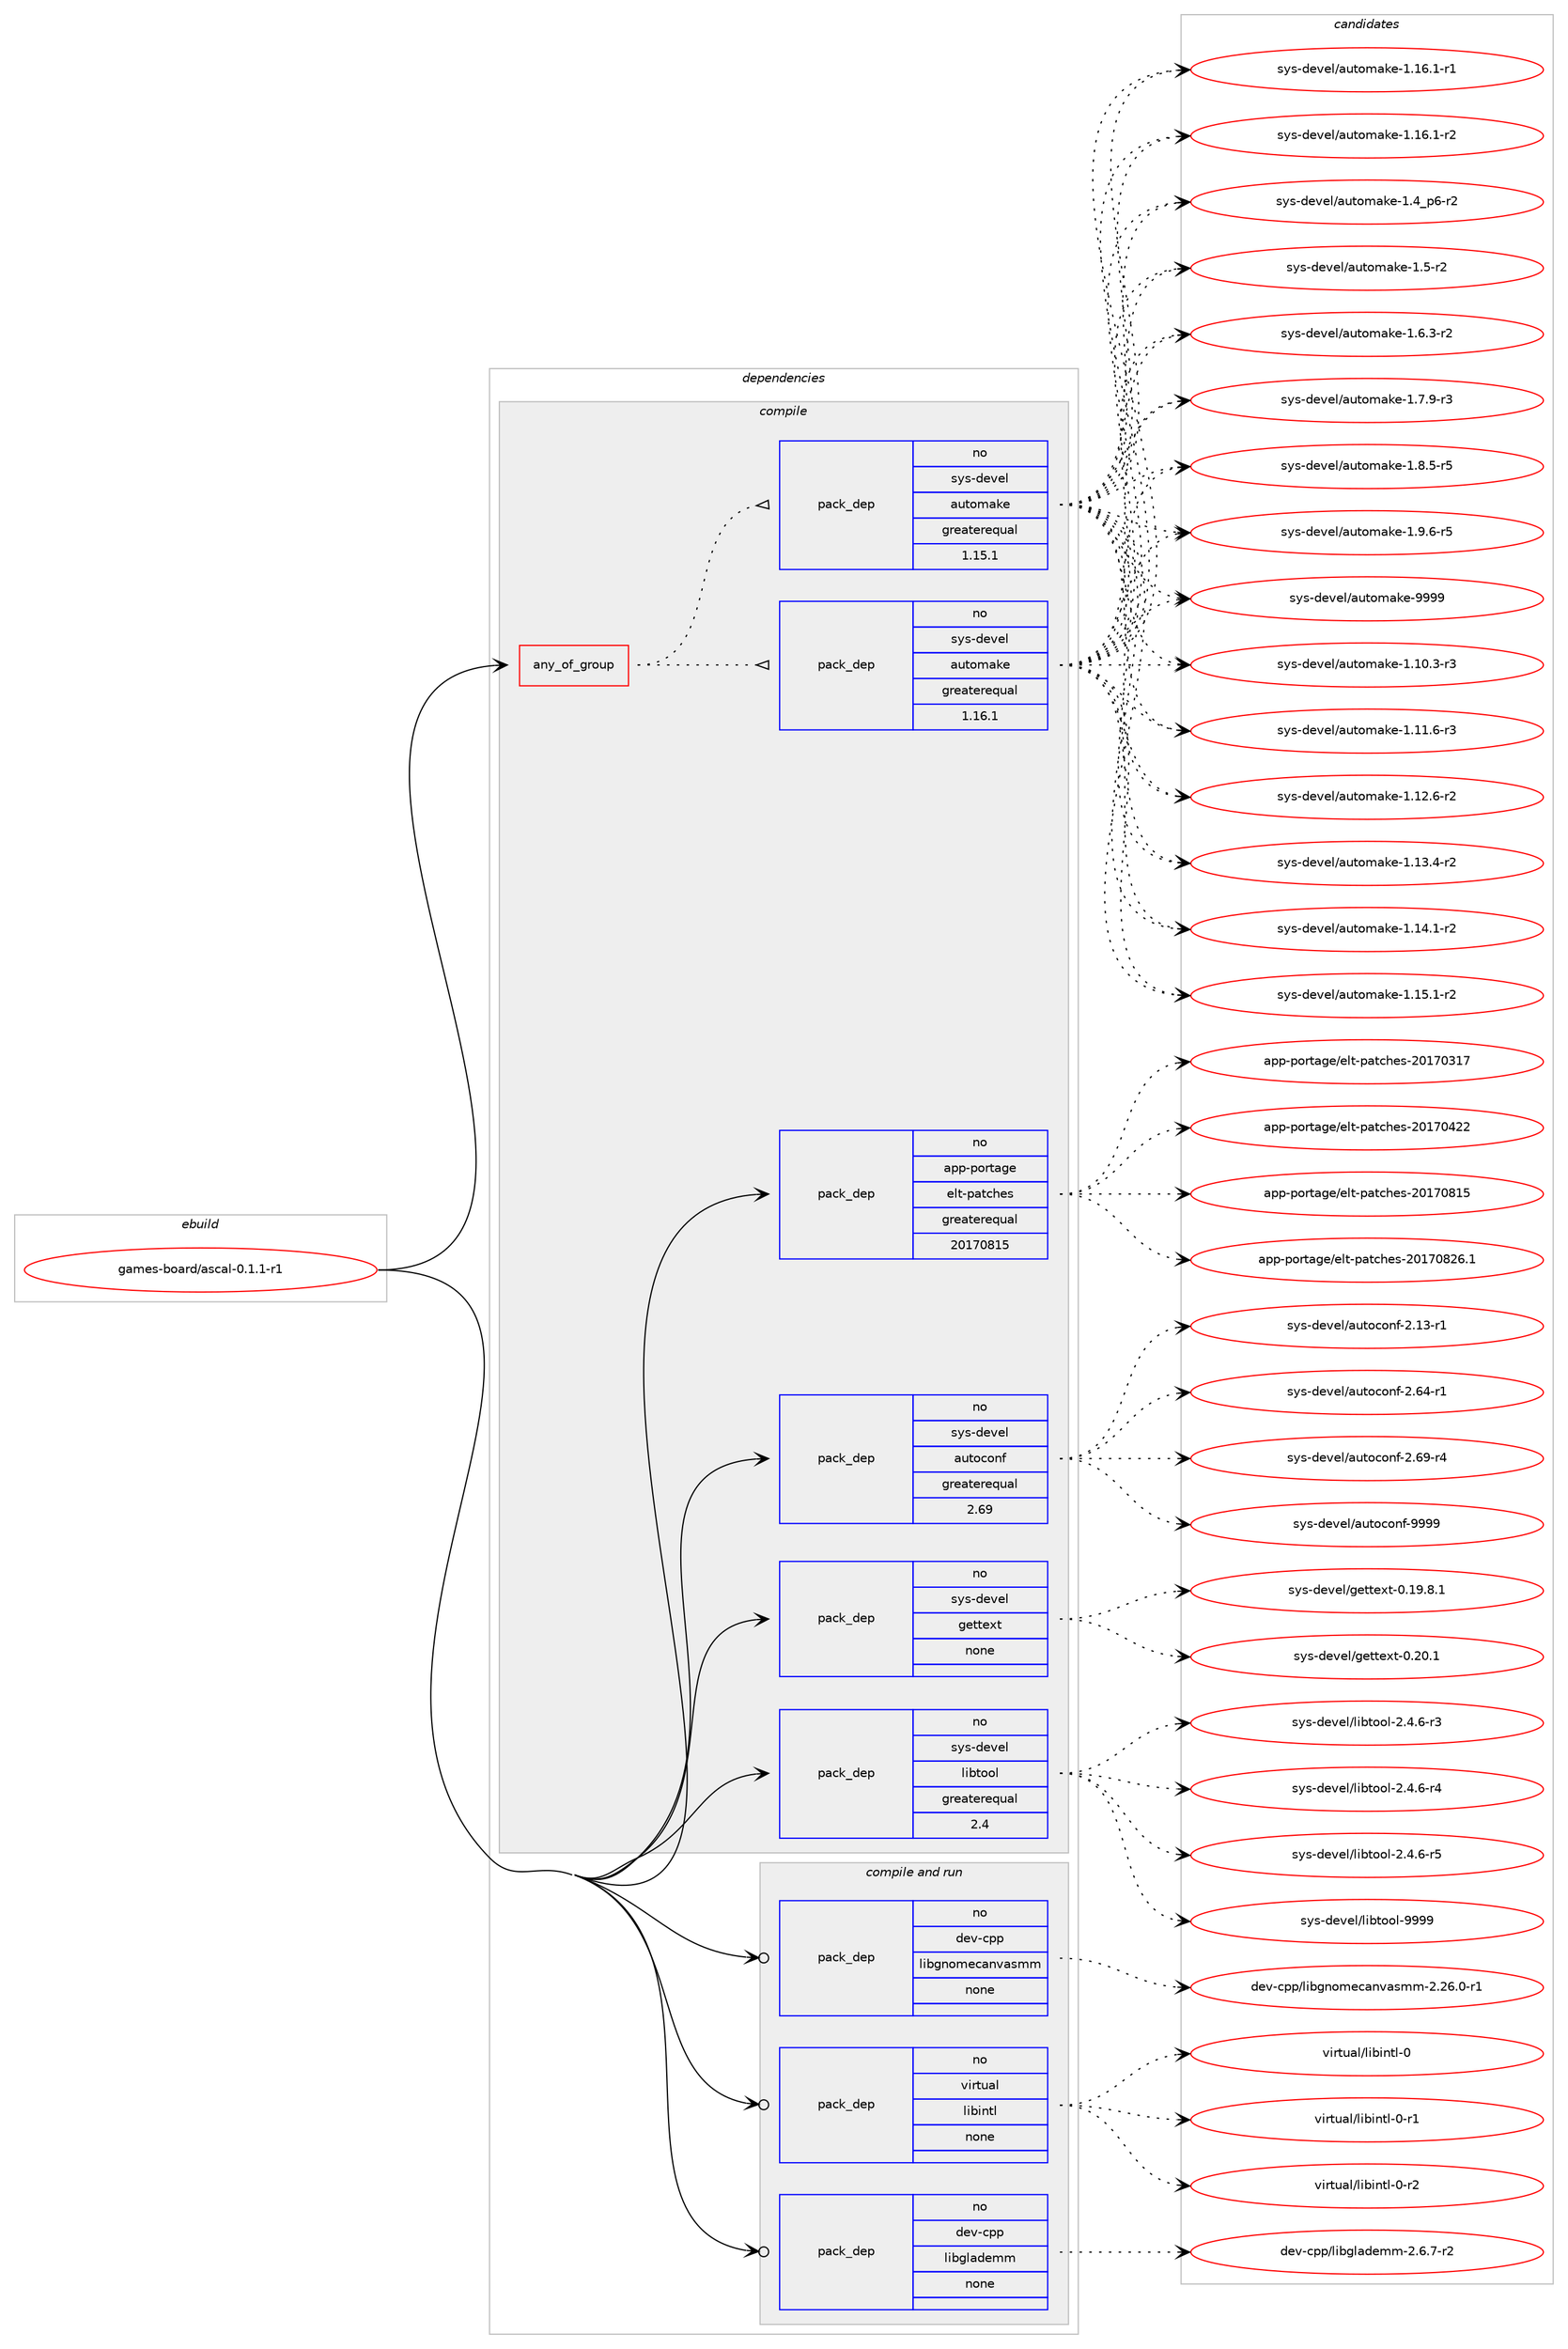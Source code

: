 digraph prolog {

# *************
# Graph options
# *************

newrank=true;
concentrate=true;
compound=true;
graph [rankdir=LR,fontname=Helvetica,fontsize=10,ranksep=1.5];#, ranksep=2.5, nodesep=0.2];
edge  [arrowhead=vee];
node  [fontname=Helvetica,fontsize=10];

# **********
# The ebuild
# **********

subgraph cluster_leftcol {
color=gray;
rank=same;
label=<<i>ebuild</i>>;
id [label="games-board/ascal-0.1.1-r1", color=red, width=4, href="../games-board/ascal-0.1.1-r1.svg"];
}

# ****************
# The dependencies
# ****************

subgraph cluster_midcol {
color=gray;
label=<<i>dependencies</i>>;
subgraph cluster_compile {
fillcolor="#eeeeee";
style=filled;
label=<<i>compile</i>>;
subgraph any11905 {
dependency737239 [label=<<TABLE BORDER="0" CELLBORDER="1" CELLSPACING="0" CELLPADDING="4"><TR><TD CELLPADDING="10">any_of_group</TD></TR></TABLE>>, shape=none, color=red];subgraph pack540734 {
dependency737240 [label=<<TABLE BORDER="0" CELLBORDER="1" CELLSPACING="0" CELLPADDING="4" WIDTH="220"><TR><TD ROWSPAN="6" CELLPADDING="30">pack_dep</TD></TR><TR><TD WIDTH="110">no</TD></TR><TR><TD>sys-devel</TD></TR><TR><TD>automake</TD></TR><TR><TD>greaterequal</TD></TR><TR><TD>1.16.1</TD></TR></TABLE>>, shape=none, color=blue];
}
dependency737239:e -> dependency737240:w [weight=20,style="dotted",arrowhead="oinv"];
subgraph pack540735 {
dependency737241 [label=<<TABLE BORDER="0" CELLBORDER="1" CELLSPACING="0" CELLPADDING="4" WIDTH="220"><TR><TD ROWSPAN="6" CELLPADDING="30">pack_dep</TD></TR><TR><TD WIDTH="110">no</TD></TR><TR><TD>sys-devel</TD></TR><TR><TD>automake</TD></TR><TR><TD>greaterequal</TD></TR><TR><TD>1.15.1</TD></TR></TABLE>>, shape=none, color=blue];
}
dependency737239:e -> dependency737241:w [weight=20,style="dotted",arrowhead="oinv"];
}
id:e -> dependency737239:w [weight=20,style="solid",arrowhead="vee"];
subgraph pack540736 {
dependency737242 [label=<<TABLE BORDER="0" CELLBORDER="1" CELLSPACING="0" CELLPADDING="4" WIDTH="220"><TR><TD ROWSPAN="6" CELLPADDING="30">pack_dep</TD></TR><TR><TD WIDTH="110">no</TD></TR><TR><TD>app-portage</TD></TR><TR><TD>elt-patches</TD></TR><TR><TD>greaterequal</TD></TR><TR><TD>20170815</TD></TR></TABLE>>, shape=none, color=blue];
}
id:e -> dependency737242:w [weight=20,style="solid",arrowhead="vee"];
subgraph pack540737 {
dependency737243 [label=<<TABLE BORDER="0" CELLBORDER="1" CELLSPACING="0" CELLPADDING="4" WIDTH="220"><TR><TD ROWSPAN="6" CELLPADDING="30">pack_dep</TD></TR><TR><TD WIDTH="110">no</TD></TR><TR><TD>sys-devel</TD></TR><TR><TD>autoconf</TD></TR><TR><TD>greaterequal</TD></TR><TR><TD>2.69</TD></TR></TABLE>>, shape=none, color=blue];
}
id:e -> dependency737243:w [weight=20,style="solid",arrowhead="vee"];
subgraph pack540738 {
dependency737244 [label=<<TABLE BORDER="0" CELLBORDER="1" CELLSPACING="0" CELLPADDING="4" WIDTH="220"><TR><TD ROWSPAN="6" CELLPADDING="30">pack_dep</TD></TR><TR><TD WIDTH="110">no</TD></TR><TR><TD>sys-devel</TD></TR><TR><TD>gettext</TD></TR><TR><TD>none</TD></TR><TR><TD></TD></TR></TABLE>>, shape=none, color=blue];
}
id:e -> dependency737244:w [weight=20,style="solid",arrowhead="vee"];
subgraph pack540739 {
dependency737245 [label=<<TABLE BORDER="0" CELLBORDER="1" CELLSPACING="0" CELLPADDING="4" WIDTH="220"><TR><TD ROWSPAN="6" CELLPADDING="30">pack_dep</TD></TR><TR><TD WIDTH="110">no</TD></TR><TR><TD>sys-devel</TD></TR><TR><TD>libtool</TD></TR><TR><TD>greaterequal</TD></TR><TR><TD>2.4</TD></TR></TABLE>>, shape=none, color=blue];
}
id:e -> dependency737245:w [weight=20,style="solid",arrowhead="vee"];
}
subgraph cluster_compileandrun {
fillcolor="#eeeeee";
style=filled;
label=<<i>compile and run</i>>;
subgraph pack540740 {
dependency737246 [label=<<TABLE BORDER="0" CELLBORDER="1" CELLSPACING="0" CELLPADDING="4" WIDTH="220"><TR><TD ROWSPAN="6" CELLPADDING="30">pack_dep</TD></TR><TR><TD WIDTH="110">no</TD></TR><TR><TD>dev-cpp</TD></TR><TR><TD>libglademm</TD></TR><TR><TD>none</TD></TR><TR><TD></TD></TR></TABLE>>, shape=none, color=blue];
}
id:e -> dependency737246:w [weight=20,style="solid",arrowhead="odotvee"];
subgraph pack540741 {
dependency737247 [label=<<TABLE BORDER="0" CELLBORDER="1" CELLSPACING="0" CELLPADDING="4" WIDTH="220"><TR><TD ROWSPAN="6" CELLPADDING="30">pack_dep</TD></TR><TR><TD WIDTH="110">no</TD></TR><TR><TD>dev-cpp</TD></TR><TR><TD>libgnomecanvasmm</TD></TR><TR><TD>none</TD></TR><TR><TD></TD></TR></TABLE>>, shape=none, color=blue];
}
id:e -> dependency737247:w [weight=20,style="solid",arrowhead="odotvee"];
subgraph pack540742 {
dependency737248 [label=<<TABLE BORDER="0" CELLBORDER="1" CELLSPACING="0" CELLPADDING="4" WIDTH="220"><TR><TD ROWSPAN="6" CELLPADDING="30">pack_dep</TD></TR><TR><TD WIDTH="110">no</TD></TR><TR><TD>virtual</TD></TR><TR><TD>libintl</TD></TR><TR><TD>none</TD></TR><TR><TD></TD></TR></TABLE>>, shape=none, color=blue];
}
id:e -> dependency737248:w [weight=20,style="solid",arrowhead="odotvee"];
}
subgraph cluster_run {
fillcolor="#eeeeee";
style=filled;
label=<<i>run</i>>;
}
}

# **************
# The candidates
# **************

subgraph cluster_choices {
rank=same;
color=gray;
label=<<i>candidates</i>>;

subgraph choice540734 {
color=black;
nodesep=1;
choice11512111545100101118101108479711711611110997107101454946494846514511451 [label="sys-devel/automake-1.10.3-r3", color=red, width=4,href="../sys-devel/automake-1.10.3-r3.svg"];
choice11512111545100101118101108479711711611110997107101454946494946544511451 [label="sys-devel/automake-1.11.6-r3", color=red, width=4,href="../sys-devel/automake-1.11.6-r3.svg"];
choice11512111545100101118101108479711711611110997107101454946495046544511450 [label="sys-devel/automake-1.12.6-r2", color=red, width=4,href="../sys-devel/automake-1.12.6-r2.svg"];
choice11512111545100101118101108479711711611110997107101454946495146524511450 [label="sys-devel/automake-1.13.4-r2", color=red, width=4,href="../sys-devel/automake-1.13.4-r2.svg"];
choice11512111545100101118101108479711711611110997107101454946495246494511450 [label="sys-devel/automake-1.14.1-r2", color=red, width=4,href="../sys-devel/automake-1.14.1-r2.svg"];
choice11512111545100101118101108479711711611110997107101454946495346494511450 [label="sys-devel/automake-1.15.1-r2", color=red, width=4,href="../sys-devel/automake-1.15.1-r2.svg"];
choice11512111545100101118101108479711711611110997107101454946495446494511449 [label="sys-devel/automake-1.16.1-r1", color=red, width=4,href="../sys-devel/automake-1.16.1-r1.svg"];
choice11512111545100101118101108479711711611110997107101454946495446494511450 [label="sys-devel/automake-1.16.1-r2", color=red, width=4,href="../sys-devel/automake-1.16.1-r2.svg"];
choice115121115451001011181011084797117116111109971071014549465295112544511450 [label="sys-devel/automake-1.4_p6-r2", color=red, width=4,href="../sys-devel/automake-1.4_p6-r2.svg"];
choice11512111545100101118101108479711711611110997107101454946534511450 [label="sys-devel/automake-1.5-r2", color=red, width=4,href="../sys-devel/automake-1.5-r2.svg"];
choice115121115451001011181011084797117116111109971071014549465446514511450 [label="sys-devel/automake-1.6.3-r2", color=red, width=4,href="../sys-devel/automake-1.6.3-r2.svg"];
choice115121115451001011181011084797117116111109971071014549465546574511451 [label="sys-devel/automake-1.7.9-r3", color=red, width=4,href="../sys-devel/automake-1.7.9-r3.svg"];
choice115121115451001011181011084797117116111109971071014549465646534511453 [label="sys-devel/automake-1.8.5-r5", color=red, width=4,href="../sys-devel/automake-1.8.5-r5.svg"];
choice115121115451001011181011084797117116111109971071014549465746544511453 [label="sys-devel/automake-1.9.6-r5", color=red, width=4,href="../sys-devel/automake-1.9.6-r5.svg"];
choice115121115451001011181011084797117116111109971071014557575757 [label="sys-devel/automake-9999", color=red, width=4,href="../sys-devel/automake-9999.svg"];
dependency737240:e -> choice11512111545100101118101108479711711611110997107101454946494846514511451:w [style=dotted,weight="100"];
dependency737240:e -> choice11512111545100101118101108479711711611110997107101454946494946544511451:w [style=dotted,weight="100"];
dependency737240:e -> choice11512111545100101118101108479711711611110997107101454946495046544511450:w [style=dotted,weight="100"];
dependency737240:e -> choice11512111545100101118101108479711711611110997107101454946495146524511450:w [style=dotted,weight="100"];
dependency737240:e -> choice11512111545100101118101108479711711611110997107101454946495246494511450:w [style=dotted,weight="100"];
dependency737240:e -> choice11512111545100101118101108479711711611110997107101454946495346494511450:w [style=dotted,weight="100"];
dependency737240:e -> choice11512111545100101118101108479711711611110997107101454946495446494511449:w [style=dotted,weight="100"];
dependency737240:e -> choice11512111545100101118101108479711711611110997107101454946495446494511450:w [style=dotted,weight="100"];
dependency737240:e -> choice115121115451001011181011084797117116111109971071014549465295112544511450:w [style=dotted,weight="100"];
dependency737240:e -> choice11512111545100101118101108479711711611110997107101454946534511450:w [style=dotted,weight="100"];
dependency737240:e -> choice115121115451001011181011084797117116111109971071014549465446514511450:w [style=dotted,weight="100"];
dependency737240:e -> choice115121115451001011181011084797117116111109971071014549465546574511451:w [style=dotted,weight="100"];
dependency737240:e -> choice115121115451001011181011084797117116111109971071014549465646534511453:w [style=dotted,weight="100"];
dependency737240:e -> choice115121115451001011181011084797117116111109971071014549465746544511453:w [style=dotted,weight="100"];
dependency737240:e -> choice115121115451001011181011084797117116111109971071014557575757:w [style=dotted,weight="100"];
}
subgraph choice540735 {
color=black;
nodesep=1;
choice11512111545100101118101108479711711611110997107101454946494846514511451 [label="sys-devel/automake-1.10.3-r3", color=red, width=4,href="../sys-devel/automake-1.10.3-r3.svg"];
choice11512111545100101118101108479711711611110997107101454946494946544511451 [label="sys-devel/automake-1.11.6-r3", color=red, width=4,href="../sys-devel/automake-1.11.6-r3.svg"];
choice11512111545100101118101108479711711611110997107101454946495046544511450 [label="sys-devel/automake-1.12.6-r2", color=red, width=4,href="../sys-devel/automake-1.12.6-r2.svg"];
choice11512111545100101118101108479711711611110997107101454946495146524511450 [label="sys-devel/automake-1.13.4-r2", color=red, width=4,href="../sys-devel/automake-1.13.4-r2.svg"];
choice11512111545100101118101108479711711611110997107101454946495246494511450 [label="sys-devel/automake-1.14.1-r2", color=red, width=4,href="../sys-devel/automake-1.14.1-r2.svg"];
choice11512111545100101118101108479711711611110997107101454946495346494511450 [label="sys-devel/automake-1.15.1-r2", color=red, width=4,href="../sys-devel/automake-1.15.1-r2.svg"];
choice11512111545100101118101108479711711611110997107101454946495446494511449 [label="sys-devel/automake-1.16.1-r1", color=red, width=4,href="../sys-devel/automake-1.16.1-r1.svg"];
choice11512111545100101118101108479711711611110997107101454946495446494511450 [label="sys-devel/automake-1.16.1-r2", color=red, width=4,href="../sys-devel/automake-1.16.1-r2.svg"];
choice115121115451001011181011084797117116111109971071014549465295112544511450 [label="sys-devel/automake-1.4_p6-r2", color=red, width=4,href="../sys-devel/automake-1.4_p6-r2.svg"];
choice11512111545100101118101108479711711611110997107101454946534511450 [label="sys-devel/automake-1.5-r2", color=red, width=4,href="../sys-devel/automake-1.5-r2.svg"];
choice115121115451001011181011084797117116111109971071014549465446514511450 [label="sys-devel/automake-1.6.3-r2", color=red, width=4,href="../sys-devel/automake-1.6.3-r2.svg"];
choice115121115451001011181011084797117116111109971071014549465546574511451 [label="sys-devel/automake-1.7.9-r3", color=red, width=4,href="../sys-devel/automake-1.7.9-r3.svg"];
choice115121115451001011181011084797117116111109971071014549465646534511453 [label="sys-devel/automake-1.8.5-r5", color=red, width=4,href="../sys-devel/automake-1.8.5-r5.svg"];
choice115121115451001011181011084797117116111109971071014549465746544511453 [label="sys-devel/automake-1.9.6-r5", color=red, width=4,href="../sys-devel/automake-1.9.6-r5.svg"];
choice115121115451001011181011084797117116111109971071014557575757 [label="sys-devel/automake-9999", color=red, width=4,href="../sys-devel/automake-9999.svg"];
dependency737241:e -> choice11512111545100101118101108479711711611110997107101454946494846514511451:w [style=dotted,weight="100"];
dependency737241:e -> choice11512111545100101118101108479711711611110997107101454946494946544511451:w [style=dotted,weight="100"];
dependency737241:e -> choice11512111545100101118101108479711711611110997107101454946495046544511450:w [style=dotted,weight="100"];
dependency737241:e -> choice11512111545100101118101108479711711611110997107101454946495146524511450:w [style=dotted,weight="100"];
dependency737241:e -> choice11512111545100101118101108479711711611110997107101454946495246494511450:w [style=dotted,weight="100"];
dependency737241:e -> choice11512111545100101118101108479711711611110997107101454946495346494511450:w [style=dotted,weight="100"];
dependency737241:e -> choice11512111545100101118101108479711711611110997107101454946495446494511449:w [style=dotted,weight="100"];
dependency737241:e -> choice11512111545100101118101108479711711611110997107101454946495446494511450:w [style=dotted,weight="100"];
dependency737241:e -> choice115121115451001011181011084797117116111109971071014549465295112544511450:w [style=dotted,weight="100"];
dependency737241:e -> choice11512111545100101118101108479711711611110997107101454946534511450:w [style=dotted,weight="100"];
dependency737241:e -> choice115121115451001011181011084797117116111109971071014549465446514511450:w [style=dotted,weight="100"];
dependency737241:e -> choice115121115451001011181011084797117116111109971071014549465546574511451:w [style=dotted,weight="100"];
dependency737241:e -> choice115121115451001011181011084797117116111109971071014549465646534511453:w [style=dotted,weight="100"];
dependency737241:e -> choice115121115451001011181011084797117116111109971071014549465746544511453:w [style=dotted,weight="100"];
dependency737241:e -> choice115121115451001011181011084797117116111109971071014557575757:w [style=dotted,weight="100"];
}
subgraph choice540736 {
color=black;
nodesep=1;
choice97112112451121111141169710310147101108116451129711699104101115455048495548514955 [label="app-portage/elt-patches-20170317", color=red, width=4,href="../app-portage/elt-patches-20170317.svg"];
choice97112112451121111141169710310147101108116451129711699104101115455048495548525050 [label="app-portage/elt-patches-20170422", color=red, width=4,href="../app-portage/elt-patches-20170422.svg"];
choice97112112451121111141169710310147101108116451129711699104101115455048495548564953 [label="app-portage/elt-patches-20170815", color=red, width=4,href="../app-portage/elt-patches-20170815.svg"];
choice971121124511211111411697103101471011081164511297116991041011154550484955485650544649 [label="app-portage/elt-patches-20170826.1", color=red, width=4,href="../app-portage/elt-patches-20170826.1.svg"];
dependency737242:e -> choice97112112451121111141169710310147101108116451129711699104101115455048495548514955:w [style=dotted,weight="100"];
dependency737242:e -> choice97112112451121111141169710310147101108116451129711699104101115455048495548525050:w [style=dotted,weight="100"];
dependency737242:e -> choice97112112451121111141169710310147101108116451129711699104101115455048495548564953:w [style=dotted,weight="100"];
dependency737242:e -> choice971121124511211111411697103101471011081164511297116991041011154550484955485650544649:w [style=dotted,weight="100"];
}
subgraph choice540737 {
color=black;
nodesep=1;
choice1151211154510010111810110847971171161119911111010245504649514511449 [label="sys-devel/autoconf-2.13-r1", color=red, width=4,href="../sys-devel/autoconf-2.13-r1.svg"];
choice1151211154510010111810110847971171161119911111010245504654524511449 [label="sys-devel/autoconf-2.64-r1", color=red, width=4,href="../sys-devel/autoconf-2.64-r1.svg"];
choice1151211154510010111810110847971171161119911111010245504654574511452 [label="sys-devel/autoconf-2.69-r4", color=red, width=4,href="../sys-devel/autoconf-2.69-r4.svg"];
choice115121115451001011181011084797117116111991111101024557575757 [label="sys-devel/autoconf-9999", color=red, width=4,href="../sys-devel/autoconf-9999.svg"];
dependency737243:e -> choice1151211154510010111810110847971171161119911111010245504649514511449:w [style=dotted,weight="100"];
dependency737243:e -> choice1151211154510010111810110847971171161119911111010245504654524511449:w [style=dotted,weight="100"];
dependency737243:e -> choice1151211154510010111810110847971171161119911111010245504654574511452:w [style=dotted,weight="100"];
dependency737243:e -> choice115121115451001011181011084797117116111991111101024557575757:w [style=dotted,weight="100"];
}
subgraph choice540738 {
color=black;
nodesep=1;
choice1151211154510010111810110847103101116116101120116454846495746564649 [label="sys-devel/gettext-0.19.8.1", color=red, width=4,href="../sys-devel/gettext-0.19.8.1.svg"];
choice115121115451001011181011084710310111611610112011645484650484649 [label="sys-devel/gettext-0.20.1", color=red, width=4,href="../sys-devel/gettext-0.20.1.svg"];
dependency737244:e -> choice1151211154510010111810110847103101116116101120116454846495746564649:w [style=dotted,weight="100"];
dependency737244:e -> choice115121115451001011181011084710310111611610112011645484650484649:w [style=dotted,weight="100"];
}
subgraph choice540739 {
color=black;
nodesep=1;
choice1151211154510010111810110847108105981161111111084550465246544511451 [label="sys-devel/libtool-2.4.6-r3", color=red, width=4,href="../sys-devel/libtool-2.4.6-r3.svg"];
choice1151211154510010111810110847108105981161111111084550465246544511452 [label="sys-devel/libtool-2.4.6-r4", color=red, width=4,href="../sys-devel/libtool-2.4.6-r4.svg"];
choice1151211154510010111810110847108105981161111111084550465246544511453 [label="sys-devel/libtool-2.4.6-r5", color=red, width=4,href="../sys-devel/libtool-2.4.6-r5.svg"];
choice1151211154510010111810110847108105981161111111084557575757 [label="sys-devel/libtool-9999", color=red, width=4,href="../sys-devel/libtool-9999.svg"];
dependency737245:e -> choice1151211154510010111810110847108105981161111111084550465246544511451:w [style=dotted,weight="100"];
dependency737245:e -> choice1151211154510010111810110847108105981161111111084550465246544511452:w [style=dotted,weight="100"];
dependency737245:e -> choice1151211154510010111810110847108105981161111111084550465246544511453:w [style=dotted,weight="100"];
dependency737245:e -> choice1151211154510010111810110847108105981161111111084557575757:w [style=dotted,weight="100"];
}
subgraph choice540740 {
color=black;
nodesep=1;
choice10010111845991121124710810598103108971001011091094550465446554511450 [label="dev-cpp/libglademm-2.6.7-r2", color=red, width=4,href="../dev-cpp/libglademm-2.6.7-r2.svg"];
dependency737246:e -> choice10010111845991121124710810598103108971001011091094550465446554511450:w [style=dotted,weight="100"];
}
subgraph choice540741 {
color=black;
nodesep=1;
choice10010111845991121124710810598103110111109101999711011897115109109455046505446484511449 [label="dev-cpp/libgnomecanvasmm-2.26.0-r1", color=red, width=4,href="../dev-cpp/libgnomecanvasmm-2.26.0-r1.svg"];
dependency737247:e -> choice10010111845991121124710810598103110111109101999711011897115109109455046505446484511449:w [style=dotted,weight="100"];
}
subgraph choice540742 {
color=black;
nodesep=1;
choice1181051141161179710847108105981051101161084548 [label="virtual/libintl-0", color=red, width=4,href="../virtual/libintl-0.svg"];
choice11810511411611797108471081059810511011610845484511449 [label="virtual/libintl-0-r1", color=red, width=4,href="../virtual/libintl-0-r1.svg"];
choice11810511411611797108471081059810511011610845484511450 [label="virtual/libintl-0-r2", color=red, width=4,href="../virtual/libintl-0-r2.svg"];
dependency737248:e -> choice1181051141161179710847108105981051101161084548:w [style=dotted,weight="100"];
dependency737248:e -> choice11810511411611797108471081059810511011610845484511449:w [style=dotted,weight="100"];
dependency737248:e -> choice11810511411611797108471081059810511011610845484511450:w [style=dotted,weight="100"];
}
}

}
